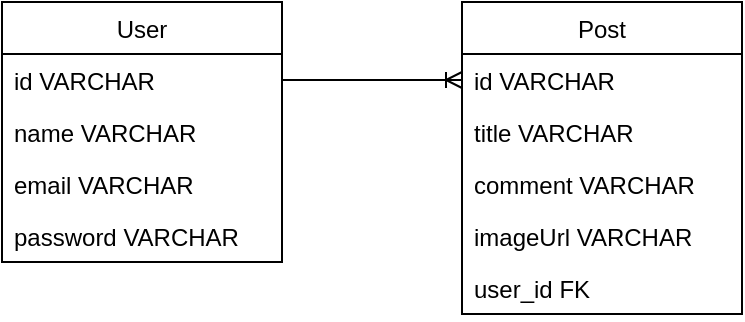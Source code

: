 <mxfile version="15.1.4" type="github">
  <diagram id="Oycg_R-vJYafEcxB3nU5" name="Page-1">
    <mxGraphModel dx="1112" dy="762" grid="1" gridSize="10" guides="1" tooltips="1" connect="1" arrows="1" fold="1" page="1" pageScale="1" pageWidth="827" pageHeight="1169" math="0" shadow="0">
      <root>
        <mxCell id="0" />
        <mxCell id="1" parent="0" />
        <mxCell id="pSwEs4at2s-PRhEL4p-3-1" value="User" style="swimlane;fontStyle=0;childLayout=stackLayout;horizontal=1;startSize=26;fillColor=none;horizontalStack=0;resizeParent=1;resizeParentMax=0;resizeLast=0;collapsible=1;marginBottom=0;" vertex="1" parent="1">
          <mxGeometry x="160" y="37" width="140" height="130" as="geometry">
            <mxRectangle x="160" y="37" width="60" height="26" as="alternateBounds" />
          </mxGeometry>
        </mxCell>
        <mxCell id="pSwEs4at2s-PRhEL4p-3-2" value="id VARCHAR" style="text;strokeColor=none;fillColor=none;align=left;verticalAlign=top;spacingLeft=4;spacingRight=4;overflow=hidden;rotatable=0;points=[[0,0.5],[1,0.5]];portConstraint=eastwest;" vertex="1" parent="pSwEs4at2s-PRhEL4p-3-1">
          <mxGeometry y="26" width="140" height="26" as="geometry" />
        </mxCell>
        <mxCell id="pSwEs4at2s-PRhEL4p-3-3" value="name VARCHAR" style="text;strokeColor=none;fillColor=none;align=left;verticalAlign=top;spacingLeft=4;spacingRight=4;overflow=hidden;rotatable=0;points=[[0,0.5],[1,0.5]];portConstraint=eastwest;" vertex="1" parent="pSwEs4at2s-PRhEL4p-3-1">
          <mxGeometry y="52" width="140" height="26" as="geometry" />
        </mxCell>
        <mxCell id="pSwEs4at2s-PRhEL4p-3-4" value="email VARCHAR" style="text;strokeColor=none;fillColor=none;align=left;verticalAlign=top;spacingLeft=4;spacingRight=4;overflow=hidden;rotatable=0;points=[[0,0.5],[1,0.5]];portConstraint=eastwest;aspect=fixed;" vertex="1" parent="pSwEs4at2s-PRhEL4p-3-1">
          <mxGeometry y="78" width="140" height="26" as="geometry" />
        </mxCell>
        <mxCell id="pSwEs4at2s-PRhEL4p-3-29" value="password VARCHAR" style="text;strokeColor=none;fillColor=none;align=left;verticalAlign=top;spacingLeft=4;spacingRight=4;overflow=hidden;rotatable=0;points=[[0,0.5],[1,0.5]];portConstraint=eastwest;aspect=fixed;" vertex="1" parent="pSwEs4at2s-PRhEL4p-3-1">
          <mxGeometry y="104" width="140" height="26" as="geometry" />
        </mxCell>
        <mxCell id="pSwEs4at2s-PRhEL4p-3-5" value="Post" style="swimlane;fontStyle=0;childLayout=stackLayout;horizontal=1;startSize=26;fillColor=none;horizontalStack=0;resizeParent=1;resizeParentMax=0;resizeLast=0;collapsible=1;marginBottom=0;" vertex="1" parent="1">
          <mxGeometry x="390" y="37" width="140" height="156" as="geometry">
            <mxRectangle x="390" y="37" width="60" height="26" as="alternateBounds" />
          </mxGeometry>
        </mxCell>
        <mxCell id="pSwEs4at2s-PRhEL4p-3-6" value="id VARCHAR" style="text;strokeColor=none;fillColor=none;align=left;verticalAlign=top;spacingLeft=4;spacingRight=4;overflow=hidden;rotatable=0;points=[[0,0.5],[1,0.5]];portConstraint=eastwest;" vertex="1" parent="pSwEs4at2s-PRhEL4p-3-5">
          <mxGeometry y="26" width="140" height="26" as="geometry" />
        </mxCell>
        <mxCell id="pSwEs4at2s-PRhEL4p-3-7" value="title VARCHAR" style="text;strokeColor=none;fillColor=none;align=left;verticalAlign=top;spacingLeft=4;spacingRight=4;overflow=hidden;rotatable=0;points=[[0,0.5],[1,0.5]];portConstraint=eastwest;" vertex="1" parent="pSwEs4at2s-PRhEL4p-3-5">
          <mxGeometry y="52" width="140" height="26" as="geometry" />
        </mxCell>
        <mxCell id="pSwEs4at2s-PRhEL4p-3-8" value="comment VARCHAR" style="text;strokeColor=none;fillColor=none;align=left;verticalAlign=top;spacingLeft=4;spacingRight=4;overflow=hidden;rotatable=0;points=[[0,0.5],[1,0.5]];portConstraint=eastwest;" vertex="1" parent="pSwEs4at2s-PRhEL4p-3-5">
          <mxGeometry y="78" width="140" height="26" as="geometry" />
        </mxCell>
        <mxCell id="pSwEs4at2s-PRhEL4p-3-35" value="imageUrl VARCHAR" style="text;strokeColor=none;fillColor=none;align=left;verticalAlign=top;spacingLeft=4;spacingRight=4;overflow=hidden;rotatable=0;points=[[0,0.5],[1,0.5]];portConstraint=eastwest;" vertex="1" parent="pSwEs4at2s-PRhEL4p-3-5">
          <mxGeometry y="104" width="140" height="26" as="geometry" />
        </mxCell>
        <mxCell id="pSwEs4at2s-PRhEL4p-3-36" value="user_id FK" style="text;strokeColor=none;fillColor=none;align=left;verticalAlign=top;spacingLeft=4;spacingRight=4;overflow=hidden;rotatable=0;points=[[0,0.5],[1,0.5]];portConstraint=eastwest;" vertex="1" parent="pSwEs4at2s-PRhEL4p-3-5">
          <mxGeometry y="130" width="140" height="26" as="geometry" />
        </mxCell>
        <mxCell id="pSwEs4at2s-PRhEL4p-3-43" value="" style="edgeStyle=entityRelationEdgeStyle;fontSize=12;html=1;endArrow=ERoneToMany;exitX=1;exitY=0.5;exitDx=0;exitDy=0;entryX=0;entryY=0.5;entryDx=0;entryDy=0;" edge="1" parent="1" source="pSwEs4at2s-PRhEL4p-3-2" target="pSwEs4at2s-PRhEL4p-3-6">
          <mxGeometry width="100" height="100" relative="1" as="geometry">
            <mxPoint x="210" y="440" as="sourcePoint" />
            <mxPoint x="310" y="340" as="targetPoint" />
          </mxGeometry>
        </mxCell>
      </root>
    </mxGraphModel>
  </diagram>
</mxfile>
